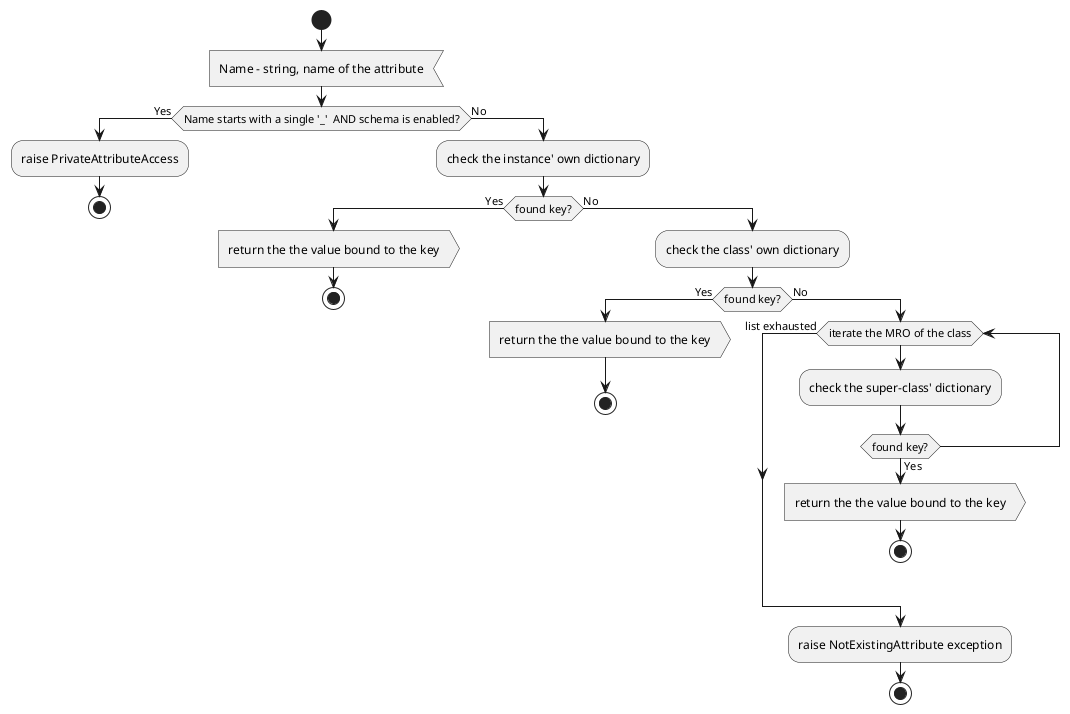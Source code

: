 @startuml protected_instance_getattr

start

:Name - string, name of the attribute<

if (Name starts with a single '_'  AND schema is enabled?) then (Yes)
    :raise PrivateAttributeAccess;
    
    stop
else (No)
    :check the instance' own dictionary;

    if (found key?) then (Yes)
        :return the the value bound to the key>
        
        stop
    else (No)
        :check the class' own dictionary;
        
        if (found key?) then (Yes)
            :return the the value bound to the key>
            
            stop
        else (No)
            while (iterate the MRO of the class)
                :check the super-class' dictionary;
                
                if (found key?) then (Yes)
                    :return the the value bound to the key>
                    
                    stop
                endif
            end while (list exhausted)
            
            :raise NotExistingAttribute exception;
            
            stop
        endif
    endif
endif

@enduml